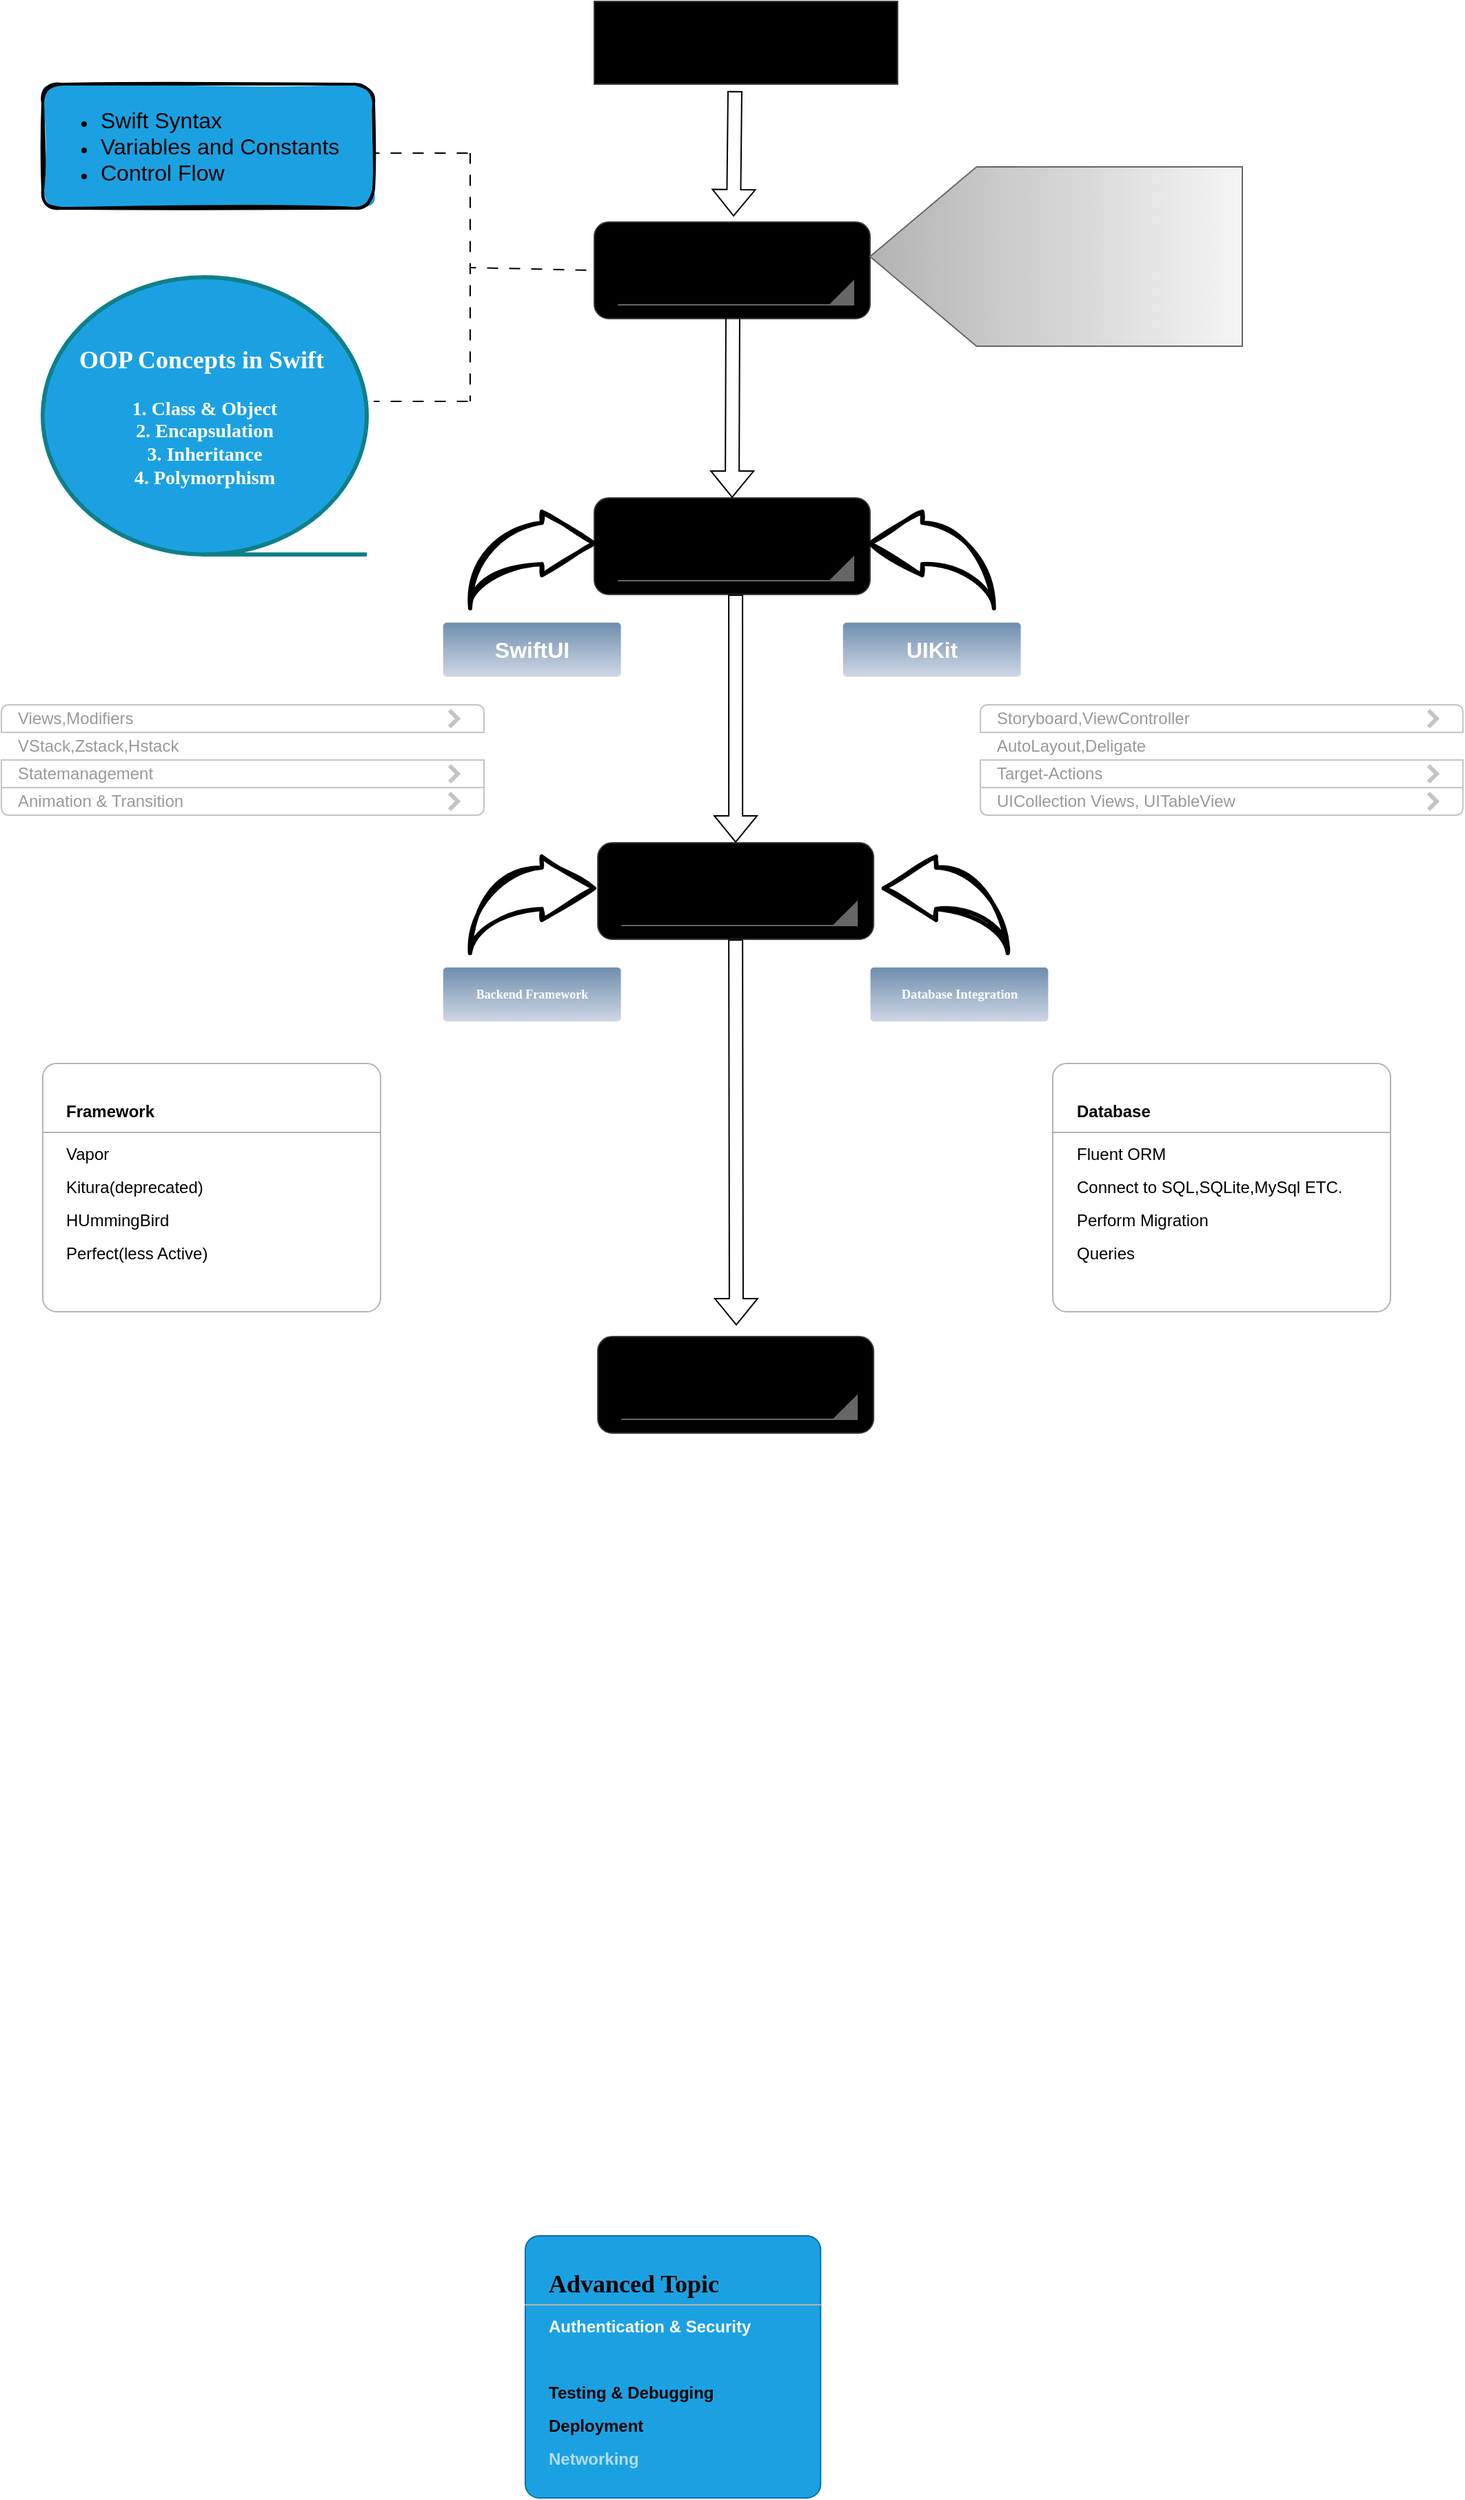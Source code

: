 <mxfile version="26.2.9">
  <diagram name="Page-1" id="k0ch-8_7bcWR2NFrH0mG">
    <mxGraphModel dx="1188" dy="802" grid="1" gridSize="10" guides="1" tooltips="1" connect="1" arrows="1" fold="1" page="1" pageScale="1" pageWidth="583" pageHeight="827" math="0" shadow="0">
      <root>
        <mxCell id="0" />
        <mxCell id="1" parent="0" />
        <mxCell id="kcwo0Z3sf4vvapoB9V6T-42" value="&lt;font style=&quot;font-size: 24px;&quot;&gt;Swift&lt;/font&gt;" style="rounded=0;whiteSpace=wrap;html=1;fillColor=light-dark(#eeeeee, #c0c0c0);strokeColor=#36393d;gradientColor=default;gradientDirection=west;" vertex="1" parent="1">
          <mxGeometry x="460" y="70" width="220" height="60" as="geometry" />
        </mxCell>
        <mxCell id="kcwo0Z3sf4vvapoB9V6T-43" value="&lt;div&gt;&lt;br&gt;&lt;/div&gt;" style="strokeWidth=1;html=1;shadow=0;dashed=0;shape=mxgraph.android.rect;rounded=1;fillColor=light-dark(#eeeeee, #c0c0c0);strokeColor=#36393d;gradientColor=default;gradientDirection=west;" vertex="1" parent="1">
          <mxGeometry x="460" y="230" width="200" height="70" as="geometry" />
        </mxCell>
        <mxCell id="kcwo0Z3sf4vvapoB9V6T-44" value="&lt;p style=&quot;caret-color: rgb(0, 0, 0); text-align: start; white-space: normal;&quot; class=&quot;p1&quot;&gt;&lt;font face=&quot;Times New Roman&quot;&gt;&lt;b style=&quot;color: light-dark(rgb(0, 0, 0), rgb(51, 153, 255));&quot;&gt;Swift Basics&lt;/b&gt;&lt;/font&gt;&lt;/p&gt;" style="strokeWidth=1;html=1;shadow=0;dashed=0;shape=mxgraph.android.spinner2;fontStyle=0;fontColor=#ffffff;align=center;verticalAlign=middle;strokeColor=#666666;fillColor=#666666;" vertex="1" parent="kcwo0Z3sf4vvapoB9V6T-43">
          <mxGeometry x="17.094" y="10.0" width="170.94" height="50.0" as="geometry" />
        </mxCell>
        <mxCell id="kcwo0Z3sf4vvapoB9V6T-46" value="&lt;h3&gt;&lt;span style=&quot;color: rgba(0, 0, 0, 0);&quot;&gt;&lt;font style=&quot;font-size: 12px;&quot; face=&quot;Times New Roman&quot;&gt;•&lt;span class=&quot;Apple-tab-span&quot;&gt;&amp;nbsp;&lt;/span&gt;Syntax, variables, control flow&lt;/font&gt;&lt;/span&gt;&lt;/h3&gt;&lt;h3&gt;&lt;font style=&quot;font-size: 12px;&quot; face=&quot;Times New Roman&quot;&gt;&lt;span style=&quot;color: rgba(0, 0, 0, 0);&quot;&gt;&lt;br&gt;&lt;/span&gt;&lt;span style=&quot;color: rgba(0, 0, 0, 0);&quot;&gt;•&lt;span class=&quot;Apple-tab-span&quot;&gt;&amp;nbsp;&lt;/span&gt;Optionals &amp;amp; Functions&lt;/span&gt;&lt;/font&gt;&lt;/h3&gt;&lt;h3&gt;&lt;font style=&quot;font-size: 12px;&quot; face=&quot;Times New Roman&quot;&gt;&lt;span style=&quot;color: rgba(0, 0, 0, 0);&quot;&gt;&lt;br&gt;&lt;/span&gt;&lt;span style=&quot;color: rgba(0, 0, 0, 0);&quot;&gt;•&lt;span class=&quot;Apple-tab-span&quot;&gt;&amp;nbsp;&lt;/span&gt;Object-Oriented Programming&lt;/span&gt;&lt;/font&gt;&lt;/h3&gt;" style="shape=offPageConnector;whiteSpace=wrap;html=1;size=0.286;align=right;fillColor=#f5f5f5;gradientColor=#b3b3b3;strokeColor=#666666;direction=south;" vertex="1" parent="1">
          <mxGeometry x="660" y="190" width="270" height="130" as="geometry" />
        </mxCell>
        <mxCell id="kcwo0Z3sf4vvapoB9V6T-47" value="&lt;p style=&quot;caret-color: rgb(0, 0, 0); color: rgb(0, 0, 0);&quot; class=&quot;p1&quot;&gt;&lt;/p&gt;&lt;ul&gt;&lt;li&gt;&lt;span style=&quot;font-size: 16px;&quot;&gt;Swift Syntax&lt;/span&gt;&lt;/li&gt;&lt;li&gt;&lt;span style=&quot;font-size: 16px;&quot;&gt;Variables and&amp;nbsp;&lt;/span&gt;&lt;font size=&quot;3&quot;&gt;Constants&lt;/font&gt;&lt;/li&gt;&lt;li&gt;&lt;font size=&quot;3&quot;&gt;Control Flow&lt;/font&gt;&lt;/li&gt;&lt;/ul&gt;&lt;p&gt;&lt;/p&gt;" style="rounded=1;whiteSpace=wrap;html=1;strokeWidth=2;fillWeight=4;hachureGap=8;hachureAngle=45;fillColor=light-dark(#1BA1E2,#70BBB2);sketch=1;fillStyle=solid;align=left;" vertex="1" parent="1">
          <mxGeometry x="60" y="130" width="240" height="90" as="geometry" />
        </mxCell>
        <mxCell id="kcwo0Z3sf4vvapoB9V6T-48" value="&lt;h2&gt;&lt;b style=&quot;color: light-dark(rgb(255, 255, 255), rgb(196, 251, 255));&quot;&gt;&lt;font face=&quot;Times New Roman&quot;&gt;OOP Concepts in Swift&amp;nbsp;&lt;/font&gt;&lt;/b&gt;&lt;/h2&gt;&lt;div&gt;&lt;b&gt;&lt;font face=&quot;Times New Roman&quot;&gt;&lt;h3 style=&quot;color: light-dark(rgb(255, 255, 255), rgb(83, 213, 253));&quot;&gt;&lt;b&gt;1. Class &amp;amp; Object&lt;br&gt;&lt;/b&gt;&lt;b&gt;2. Encapsulation&lt;br&gt;&lt;/b&gt;&lt;b&gt;3. Inheritance&lt;br&gt;&lt;/b&gt;&lt;b&gt;4. Polymorphism&lt;/b&gt;&lt;/h3&gt;&lt;/font&gt;&lt;/b&gt;&lt;/div&gt;" style="shape=tapeData;whiteSpace=wrap;html=1;perimeter=ellipsePerimeter;fillColor=light-dark(#1BA1E2,#70BBB2);strokeColor=light-dark(#0e8088, #ffffff);fillStyle=solid;strokeWidth=3;" vertex="1" parent="1">
          <mxGeometry x="60" y="270" width="235" height="201" as="geometry" />
        </mxCell>
        <mxCell id="kcwo0Z3sf4vvapoB9V6T-49" value="" style="endArrow=none;html=1;rounded=0;entryX=0;entryY=0.5;entryDx=0;entryDy=0;flowAnimation=1;" edge="1" parent="1" target="kcwo0Z3sf4vvapoB9V6T-43">
          <mxGeometry width="50" height="50" relative="1" as="geometry">
            <mxPoint x="370" y="263" as="sourcePoint" />
            <mxPoint x="390" y="250" as="targetPoint" />
          </mxGeometry>
        </mxCell>
        <mxCell id="kcwo0Z3sf4vvapoB9V6T-50" value="" style="endArrow=none;html=1;rounded=0;entryX=0;entryY=0.5;entryDx=0;entryDy=0;flowAnimation=1;" edge="1" parent="1">
          <mxGeometry width="50" height="50" relative="1" as="geometry">
            <mxPoint x="300" y="180" as="sourcePoint" />
            <mxPoint x="370" y="180" as="targetPoint" />
          </mxGeometry>
        </mxCell>
        <mxCell id="kcwo0Z3sf4vvapoB9V6T-51" value="" style="endArrow=none;html=1;rounded=0;entryX=0;entryY=0.5;entryDx=0;entryDy=0;flowAnimation=1;" edge="1" parent="1">
          <mxGeometry width="50" height="50" relative="1" as="geometry">
            <mxPoint x="300" y="360" as="sourcePoint" />
            <mxPoint x="370" y="360" as="targetPoint" />
          </mxGeometry>
        </mxCell>
        <mxCell id="kcwo0Z3sf4vvapoB9V6T-52" value="" style="endArrow=none;html=1;rounded=0;flowAnimation=1;" edge="1" parent="1">
          <mxGeometry width="50" height="50" relative="1" as="geometry">
            <mxPoint x="370" y="360" as="sourcePoint" />
            <mxPoint x="370" y="180" as="targetPoint" />
          </mxGeometry>
        </mxCell>
        <mxCell id="kcwo0Z3sf4vvapoB9V6T-70" value="&lt;div&gt;&lt;br&gt;&lt;/div&gt;" style="strokeWidth=1;html=1;shadow=0;dashed=0;shape=mxgraph.android.rect;rounded=1;fillColor=light-dark(#eeeeee, #c0c0c0);strokeColor=#36393d;gradientColor=default;gradientDirection=west;" vertex="1" parent="1">
          <mxGeometry x="460" y="430" width="200" height="70" as="geometry" />
        </mxCell>
        <mxCell id="kcwo0Z3sf4vvapoB9V6T-71" value="&lt;p style=&quot;caret-color: rgb(0, 0, 0); text-align: start; white-space: normal;&quot; class=&quot;p1&quot;&gt;&lt;b&gt;&lt;font style=&quot;color: light-dark(rgb(0, 0, 0), rgb(116, 167, 254));&quot; face=&quot;Times New Roman&quot;&gt;UI Dev&lt;/font&gt;&lt;/b&gt;&lt;/p&gt;" style="strokeWidth=1;html=1;shadow=0;dashed=0;shape=mxgraph.android.spinner2;fontStyle=0;fontColor=#ffffff;align=center;verticalAlign=middle;strokeColor=#666666;fillColor=#666666;" vertex="1" parent="kcwo0Z3sf4vvapoB9V6T-70">
          <mxGeometry x="17.094" y="10" width="170.94" height="50" as="geometry" />
        </mxCell>
        <mxCell id="kcwo0Z3sf4vvapoB9V6T-72" value="&lt;b&gt;&lt;font style=&quot;font-size: 16px;&quot;&gt;SwiftUI&lt;/font&gt;&lt;/b&gt;" style="html=1;shadow=0;dashed=0;shape=mxgraph.ios.rrect;rSize=3;fontSize=8;fontColor=#ffffff;strokeColor=#ffffff;fillColor=#497198;gradientColor=#c5cee1;opacity=80;whiteSpace=wrap;sketch=0;hachureGap=4;pointerEvents=0;fontFamily=Helvetica;" vertex="1" parent="1">
          <mxGeometry x="350" y="520" width="129.75" height="40" as="geometry" />
        </mxCell>
        <mxCell id="kcwo0Z3sf4vvapoB9V6T-73" value="&lt;font style=&quot;font-size: 16px;&quot;&gt;&lt;b&gt;UIKit&lt;/b&gt;&lt;/font&gt;" style="html=1;shadow=0;dashed=0;shape=mxgraph.ios.rrect;rSize=3;fontSize=8;fontColor=#ffffff;strokeColor=#ffffff;fillColor=#497198;gradientColor=#c5cee1;opacity=80;whiteSpace=wrap;sketch=0;hachureGap=4;pointerEvents=0;fontFamily=Helvetica;" vertex="1" parent="1">
          <mxGeometry x="640" y="520" width="129.75" height="40" as="geometry" />
        </mxCell>
        <mxCell id="kcwo0Z3sf4vvapoB9V6T-74" value="" style="shape=flexArrow;endArrow=classic;html=1;rounded=0;exitX=0.4;exitY=1.083;exitDx=0;exitDy=0;exitPerimeter=0;entryX=0.458;entryY=-0.061;entryDx=0;entryDy=0;entryPerimeter=0;" edge="1" parent="1">
          <mxGeometry width="50" height="50" relative="1" as="geometry">
            <mxPoint x="562" y="134.98" as="sourcePoint" />
            <mxPoint x="561.02" y="225.974" as="targetPoint" />
          </mxGeometry>
        </mxCell>
        <mxCell id="kcwo0Z3sf4vvapoB9V6T-75" value="" style="shape=flexArrow;endArrow=classic;html=1;rounded=0;exitX=0.4;exitY=1.083;exitDx=0;exitDy=0;exitPerimeter=0;entryX=0.5;entryY=0;entryDx=0;entryDy=0;" edge="1" parent="1" target="kcwo0Z3sf4vvapoB9V6T-70">
          <mxGeometry width="50" height="50" relative="1" as="geometry">
            <mxPoint x="560.48" y="296" as="sourcePoint" />
            <mxPoint x="559.5" y="386.994" as="targetPoint" />
          </mxGeometry>
        </mxCell>
        <mxCell id="kcwo0Z3sf4vvapoB9V6T-76" value="" style="html=1;shadow=0;dashed=0;align=center;verticalAlign=middle;shape=mxgraph.arrows2.jumpInArrow;dy=15;dx=38;arrowHead=46;strokeWidth=3;sketch=1;curveFitting=1;jiggle=2;" vertex="1" parent="1">
          <mxGeometry x="370" y="440" width="90" height="70" as="geometry" />
        </mxCell>
        <mxCell id="kcwo0Z3sf4vvapoB9V6T-77" value="" style="html=1;shadow=0;dashed=0;align=center;verticalAlign=middle;shape=mxgraph.arrows2.jumpInArrow;dy=15;dx=38;arrowHead=46;flipV=0;flipH=1;strokeWidth=3;sketch=1;curveFitting=1;jiggle=2;" vertex="1" parent="1">
          <mxGeometry x="659.88" y="440" width="90" height="70" as="geometry" />
        </mxCell>
        <mxCell id="kcwo0Z3sf4vvapoB9V6T-78" value="" style="swimlane;shape=mxgraph.bootstrap.anchor;strokeColor=#C4C4C4;fillColor=#ffffff;fontColor=#999999;fontStyle=0;childLayout=stackLayout;horizontal=1;startSize=0;horizontalStack=0;resizeParent=1;resizeParentMax=0;resizeLast=0;collapsible=0;marginBottom=0;whiteSpace=wrap;html=1;" vertex="1" parent="1">
          <mxGeometry x="30" y="580" width="350" height="80" as="geometry" />
        </mxCell>
        <mxCell id="kcwo0Z3sf4vvapoB9V6T-79" value="Views,Modifiers" style="text;strokeColor=inherit;align=left;verticalAlign=middle;spacingLeft=10;spacingRight=10;overflow=hidden;points=[[0,0.5],[1,0.5]];portConstraint=eastwest;rotatable=0;whiteSpace=wrap;html=1;shape=mxgraph.bootstrap.topButton;rSize=5;fillColor=inherit;fontColor=inherit;fontSize=12;" vertex="1" parent="kcwo0Z3sf4vvapoB9V6T-78">
          <mxGeometry width="350" height="20" as="geometry" />
        </mxCell>
        <mxCell id="kcwo0Z3sf4vvapoB9V6T-80" value="" style="shape=mxgraph.ios7.misc.right;strokeColor=#C4C4C4;strokeWidth=3;" vertex="1" parent="kcwo0Z3sf4vvapoB9V6T-79">
          <mxGeometry x="1" y="0.5" width="6" height="12" relative="1" as="geometry">
            <mxPoint x="-25" y="-6" as="offset" />
          </mxGeometry>
        </mxCell>
        <mxCell id="kcwo0Z3sf4vvapoB9V6T-81" value="VStack,Zstack,Hstack" style="text;align=left;verticalAlign=middle;spacingLeft=10;spacingRight=10;overflow=hidden;points=[[0,0.5],[1,0.5]];portConstraint=eastwest;rotatable=0;whiteSpace=wrap;html=1;rSize=5;fillColor=none;fontSize=12;fontStyle=0;fontColor=inherit;fontFamily=Helvetica;" vertex="1" parent="kcwo0Z3sf4vvapoB9V6T-78">
          <mxGeometry y="20" width="350" height="20" as="geometry" />
        </mxCell>
        <mxCell id="kcwo0Z3sf4vvapoB9V6T-82" value="" style="shape=mxgraph.ios7.misc.right;strokeColor=inherit;strokeWidth=3;align=left;verticalAlign=middle;spacingLeft=10;spacingRight=10;fontFamily=Helvetica;fontSize=12;fontColor=inherit;fillColor=inherit;gradientColor=none;" vertex="1" parent="kcwo0Z3sf4vvapoB9V6T-81">
          <mxGeometry x="1" y="0.5" width="6" height="12" relative="1" as="geometry">
            <mxPoint x="-25" y="-6" as="offset" />
          </mxGeometry>
        </mxCell>
        <mxCell id="kcwo0Z3sf4vvapoB9V6T-83" value="Statemanagement" style="text;strokeColor=inherit;align=left;verticalAlign=middle;spacingLeft=10;spacingRight=10;overflow=hidden;points=[[0,0.5],[1,0.5]];portConstraint=eastwest;rotatable=0;whiteSpace=wrap;html=1;rSize=5;fillColor=inherit;fontColor=inherit;fontSize=12;" vertex="1" parent="kcwo0Z3sf4vvapoB9V6T-78">
          <mxGeometry y="40" width="350" height="20" as="geometry" />
        </mxCell>
        <mxCell id="kcwo0Z3sf4vvapoB9V6T-84" value="" style="shape=mxgraph.ios7.misc.right;strokeColor=#C4C4C4;strokeWidth=3;" vertex="1" parent="kcwo0Z3sf4vvapoB9V6T-83">
          <mxGeometry x="1" y="0.5" width="6" height="12" relative="1" as="geometry">
            <mxPoint x="-25" y="-6" as="offset" />
          </mxGeometry>
        </mxCell>
        <mxCell id="kcwo0Z3sf4vvapoB9V6T-85" value="Animation &amp;amp; Transition" style="text;strokeColor=inherit;align=left;verticalAlign=middle;spacingLeft=10;spacingRight=10;overflow=hidden;points=[[0,0.5],[1,0.5]];portConstraint=eastwest;rotatable=0;whiteSpace=wrap;html=1;shape=mxgraph.bootstrap.bottomButton;rSize=5;fillColor=inherit;fontColor=inherit;fontSize=12;" vertex="1" parent="kcwo0Z3sf4vvapoB9V6T-78">
          <mxGeometry y="60" width="350" height="20" as="geometry" />
        </mxCell>
        <mxCell id="kcwo0Z3sf4vvapoB9V6T-86" value="" style="shape=mxgraph.ios7.misc.right;strokeColor=#C4C4C4;strokeWidth=3;" vertex="1" parent="kcwo0Z3sf4vvapoB9V6T-85">
          <mxGeometry x="1" y="0.5" width="6" height="12" relative="1" as="geometry">
            <mxPoint x="-25" y="-6" as="offset" />
          </mxGeometry>
        </mxCell>
        <mxCell id="kcwo0Z3sf4vvapoB9V6T-87" value="" style="swimlane;shape=mxgraph.bootstrap.anchor;strokeColor=#C4C4C4;fillColor=#ffffff;fontColor=#999999;fontStyle=0;childLayout=stackLayout;horizontal=1;startSize=0;horizontalStack=0;resizeParent=1;resizeParentMax=0;resizeLast=0;collapsible=0;marginBottom=0;whiteSpace=wrap;html=1;" vertex="1" parent="1">
          <mxGeometry x="740" y="580" width="350" height="80" as="geometry" />
        </mxCell>
        <mxCell id="kcwo0Z3sf4vvapoB9V6T-88" value="Storyboard,ViewController" style="text;strokeColor=inherit;align=left;verticalAlign=middle;spacingLeft=10;spacingRight=10;overflow=hidden;points=[[0,0.5],[1,0.5]];portConstraint=eastwest;rotatable=0;whiteSpace=wrap;html=1;shape=mxgraph.bootstrap.topButton;rSize=5;fillColor=inherit;fontColor=inherit;fontSize=12;" vertex="1" parent="kcwo0Z3sf4vvapoB9V6T-87">
          <mxGeometry width="350" height="20" as="geometry" />
        </mxCell>
        <mxCell id="kcwo0Z3sf4vvapoB9V6T-89" value="" style="shape=mxgraph.ios7.misc.right;strokeColor=#C4C4C4;strokeWidth=3;" vertex="1" parent="kcwo0Z3sf4vvapoB9V6T-88">
          <mxGeometry x="1" y="0.5" width="6" height="12" relative="1" as="geometry">
            <mxPoint x="-25" y="-6" as="offset" />
          </mxGeometry>
        </mxCell>
        <mxCell id="kcwo0Z3sf4vvapoB9V6T-90" value="AutoLayout,Deligate" style="text;align=left;verticalAlign=middle;spacingLeft=10;spacingRight=10;overflow=hidden;points=[[0,0.5],[1,0.5]];portConstraint=eastwest;rotatable=0;whiteSpace=wrap;html=1;rSize=5;fillColor=none;fontSize=12;fontStyle=0;fontColor=inherit;fontFamily=Helvetica;" vertex="1" parent="kcwo0Z3sf4vvapoB9V6T-87">
          <mxGeometry y="20" width="350" height="20" as="geometry" />
        </mxCell>
        <mxCell id="kcwo0Z3sf4vvapoB9V6T-91" value="" style="shape=mxgraph.ios7.misc.right;strokeColor=inherit;strokeWidth=3;align=left;verticalAlign=middle;spacingLeft=10;spacingRight=10;fontFamily=Helvetica;fontSize=12;fontColor=inherit;fillColor=inherit;gradientColor=none;" vertex="1" parent="kcwo0Z3sf4vvapoB9V6T-90">
          <mxGeometry x="1" y="0.5" width="6" height="12" relative="1" as="geometry">
            <mxPoint x="-25" y="-6" as="offset" />
          </mxGeometry>
        </mxCell>
        <mxCell id="kcwo0Z3sf4vvapoB9V6T-92" value="Target-Actions" style="text;strokeColor=inherit;align=left;verticalAlign=middle;spacingLeft=10;spacingRight=10;overflow=hidden;points=[[0,0.5],[1,0.5]];portConstraint=eastwest;rotatable=0;whiteSpace=wrap;html=1;rSize=5;fillColor=inherit;fontColor=inherit;fontSize=12;" vertex="1" parent="kcwo0Z3sf4vvapoB9V6T-87">
          <mxGeometry y="40" width="350" height="20" as="geometry" />
        </mxCell>
        <mxCell id="kcwo0Z3sf4vvapoB9V6T-93" value="" style="shape=mxgraph.ios7.misc.right;strokeColor=#C4C4C4;strokeWidth=3;" vertex="1" parent="kcwo0Z3sf4vvapoB9V6T-92">
          <mxGeometry x="1" y="0.5" width="6" height="12" relative="1" as="geometry">
            <mxPoint x="-25" y="-6" as="offset" />
          </mxGeometry>
        </mxCell>
        <mxCell id="kcwo0Z3sf4vvapoB9V6T-94" value="UICollection Views, UITableView" style="text;strokeColor=inherit;align=left;verticalAlign=middle;spacingLeft=10;spacingRight=10;overflow=hidden;points=[[0,0.5],[1,0.5]];portConstraint=eastwest;rotatable=0;whiteSpace=wrap;html=1;shape=mxgraph.bootstrap.bottomButton;rSize=5;fillColor=inherit;fontColor=inherit;fontSize=12;" vertex="1" parent="kcwo0Z3sf4vvapoB9V6T-87">
          <mxGeometry y="60" width="350" height="20" as="geometry" />
        </mxCell>
        <mxCell id="kcwo0Z3sf4vvapoB9V6T-95" value="" style="shape=mxgraph.ios7.misc.right;strokeColor=#C4C4C4;strokeWidth=3;" vertex="1" parent="kcwo0Z3sf4vvapoB9V6T-94">
          <mxGeometry x="1" y="0.5" width="6" height="12" relative="1" as="geometry">
            <mxPoint x="-25" y="-6" as="offset" />
          </mxGeometry>
        </mxCell>
        <mxCell id="kcwo0Z3sf4vvapoB9V6T-96" value="&lt;div&gt;&lt;br&gt;&lt;/div&gt;" style="strokeWidth=1;html=1;shadow=0;dashed=0;shape=mxgraph.android.rect;rounded=1;fillColor=light-dark(#eeeeee, #c0c0c0);strokeColor=#36393d;gradientColor=default;gradientDirection=west;" vertex="1" parent="1">
          <mxGeometry x="462.56" y="680" width="200" height="70" as="geometry" />
        </mxCell>
        <mxCell id="kcwo0Z3sf4vvapoB9V6T-97" value="&lt;h4&gt;&lt;font style=&quot;color: light-dark(transparent, rgb(51, 153, 255));&quot; face=&quot;Times New Roman&quot;&gt;Backend Dev&lt;/font&gt;&lt;/h4&gt;" style="strokeWidth=1;html=1;shadow=0;dashed=0;shape=mxgraph.android.spinner2;fontStyle=0;fontColor=#ffffff;align=center;verticalAlign=middle;strokeColor=#666666;fillColor=#666666;" vertex="1" parent="kcwo0Z3sf4vvapoB9V6T-96">
          <mxGeometry x="17.094" y="10" width="170.94" height="50" as="geometry" />
        </mxCell>
        <mxCell id="kcwo0Z3sf4vvapoB9V6T-98" value="" style="shape=flexArrow;endArrow=classic;html=1;rounded=0;exitX=0.4;exitY=1.083;exitDx=0;exitDy=0;exitPerimeter=0;entryX=0.5;entryY=0;entryDx=0;entryDy=0;" edge="1" parent="1" target="kcwo0Z3sf4vvapoB9V6T-96">
          <mxGeometry width="50" height="50" relative="1" as="geometry">
            <mxPoint x="562.54" y="500" as="sourcePoint" />
            <mxPoint x="562.06" y="634" as="targetPoint" />
          </mxGeometry>
        </mxCell>
        <mxCell id="kcwo0Z3sf4vvapoB9V6T-104" value="&lt;h3&gt;&lt;b&gt;&lt;font face=&quot;Times New Roman&quot; style=&quot;font-size: 9px;&quot;&gt;Backend Framework&lt;/font&gt;&lt;/b&gt;&lt;/h3&gt;" style="html=1;shadow=0;dashed=0;shape=mxgraph.ios.rrect;rSize=3;fontSize=8;fontColor=#ffffff;strokeColor=#ffffff;fillColor=#497198;gradientColor=#c5cee1;opacity=80;whiteSpace=wrap;sketch=0;hachureGap=4;pointerEvents=0;fontFamily=Helvetica;" vertex="1" parent="1">
          <mxGeometry x="350" y="770" width="129.75" height="40" as="geometry" />
        </mxCell>
        <mxCell id="kcwo0Z3sf4vvapoB9V6T-105" value="" style="rounded=1;whiteSpace=wrap;html=1;strokeColor=#B3B3B3;arcSize=20;absoluteArcSize=1;" vertex="1" parent="1">
          <mxGeometry x="60" y="840" width="245" height="180" as="geometry" />
        </mxCell>
        <mxCell id="kcwo0Z3sf4vvapoB9V6T-106" value="Framework" style="shape=partialRectangle;whiteSpace=wrap;html=1;top=0;left=0;fillColor=none;right=0;fontStyle=1;align=left;strokeColor=#B3B3B3;spacingLeft=15;part=1;resizeWidth=1;" vertex="1" parent="kcwo0Z3sf4vvapoB9V6T-105">
          <mxGeometry width="245.0" height="30" relative="1" as="geometry">
            <mxPoint y="20" as="offset" />
          </mxGeometry>
        </mxCell>
        <mxCell id="kcwo0Z3sf4vvapoB9V6T-107" value="Vapor" style="text;html=1;strokeColor=none;fillColor=none;align=left;verticalAlign=middle;whiteSpace=wrap;rounded=0;spacingLeft=15;part=1;resizeWidth=1;" vertex="1" parent="kcwo0Z3sf4vvapoB9V6T-105">
          <mxGeometry width="245.0" height="24" relative="1" as="geometry">
            <mxPoint y="54" as="offset" />
          </mxGeometry>
        </mxCell>
        <mxCell id="kcwo0Z3sf4vvapoB9V6T-108" value="Kitura(deprecated)" style="text;html=1;strokeColor=none;fillColor=none;align=left;verticalAlign=middle;whiteSpace=wrap;rounded=0;spacingLeft=15;part=1;resizeWidth=1;" vertex="1" parent="kcwo0Z3sf4vvapoB9V6T-105">
          <mxGeometry width="245.0" height="24" relative="1" as="geometry">
            <mxPoint y="78" as="offset" />
          </mxGeometry>
        </mxCell>
        <mxCell id="kcwo0Z3sf4vvapoB9V6T-109" value="HUmmingBird" style="text;html=1;strokeColor=none;fillColor=none;align=left;verticalAlign=middle;whiteSpace=wrap;rounded=0;spacingLeft=15;part=1;resizeWidth=1;" vertex="1" parent="kcwo0Z3sf4vvapoB9V6T-105">
          <mxGeometry width="245.0" height="24" relative="1" as="geometry">
            <mxPoint y="102" as="offset" />
          </mxGeometry>
        </mxCell>
        <mxCell id="kcwo0Z3sf4vvapoB9V6T-110" value="Perfect(less Active)" style="text;html=1;strokeColor=none;fillColor=none;align=left;verticalAlign=middle;whiteSpace=wrap;rounded=0;spacingLeft=15;part=1;resizeWidth=1;" vertex="1" parent="kcwo0Z3sf4vvapoB9V6T-105">
          <mxGeometry width="245.0" height="24" relative="1" as="geometry">
            <mxPoint y="126" as="offset" />
          </mxGeometry>
        </mxCell>
        <mxCell id="kcwo0Z3sf4vvapoB9V6T-112" value="" style="rounded=1;whiteSpace=wrap;html=1;strokeColor=#B3B3B3;arcSize=20;absoluteArcSize=1;" vertex="1" parent="1">
          <mxGeometry x="792.5" y="840" width="245" height="180" as="geometry" />
        </mxCell>
        <mxCell id="kcwo0Z3sf4vvapoB9V6T-113" value="Database" style="shape=partialRectangle;whiteSpace=wrap;html=1;top=0;left=0;fillColor=none;right=0;fontStyle=1;align=left;strokeColor=#B3B3B3;spacingLeft=15;part=1;resizeWidth=1;" vertex="1" parent="kcwo0Z3sf4vvapoB9V6T-112">
          <mxGeometry width="245.0" height="30" relative="1" as="geometry">
            <mxPoint y="20" as="offset" />
          </mxGeometry>
        </mxCell>
        <mxCell id="kcwo0Z3sf4vvapoB9V6T-114" value="Fluent ORM" style="text;html=1;strokeColor=none;fillColor=none;align=left;verticalAlign=middle;whiteSpace=wrap;rounded=0;spacingLeft=15;part=1;resizeWidth=1;" vertex="1" parent="kcwo0Z3sf4vvapoB9V6T-112">
          <mxGeometry width="245.0" height="24" relative="1" as="geometry">
            <mxPoint y="54" as="offset" />
          </mxGeometry>
        </mxCell>
        <mxCell id="kcwo0Z3sf4vvapoB9V6T-115" value="Connect to SQL,SQLite,MySql ETC." style="text;html=1;strokeColor=none;fillColor=none;align=left;verticalAlign=middle;whiteSpace=wrap;rounded=0;spacingLeft=15;part=1;resizeWidth=1;" vertex="1" parent="kcwo0Z3sf4vvapoB9V6T-112">
          <mxGeometry width="245.0" height="24" relative="1" as="geometry">
            <mxPoint y="78" as="offset" />
          </mxGeometry>
        </mxCell>
        <mxCell id="kcwo0Z3sf4vvapoB9V6T-116" value="Perform Migration" style="text;html=1;strokeColor=none;fillColor=none;align=left;verticalAlign=middle;whiteSpace=wrap;rounded=0;spacingLeft=15;part=1;resizeWidth=1;" vertex="1" parent="kcwo0Z3sf4vvapoB9V6T-112">
          <mxGeometry width="245.0" height="24" relative="1" as="geometry">
            <mxPoint y="102" as="offset" />
          </mxGeometry>
        </mxCell>
        <mxCell id="kcwo0Z3sf4vvapoB9V6T-117" value="Queries" style="text;html=1;strokeColor=none;fillColor=none;align=left;verticalAlign=middle;whiteSpace=wrap;rounded=0;spacingLeft=15;part=1;resizeWidth=1;" vertex="1" parent="kcwo0Z3sf4vvapoB9V6T-112">
          <mxGeometry width="245.0" height="24" relative="1" as="geometry">
            <mxPoint y="126" as="offset" />
          </mxGeometry>
        </mxCell>
        <mxCell id="kcwo0Z3sf4vvapoB9V6T-118" value="&lt;div&gt;&lt;br&gt;&lt;/div&gt;" style="strokeWidth=1;html=1;shadow=0;dashed=0;shape=mxgraph.android.rect;rounded=1;fillColor=light-dark(#eeeeee, #c0c0c0);strokeColor=#36393d;gradientColor=default;gradientDirection=west;" vertex="1" parent="1">
          <mxGeometry x="462.56" y="1038" width="200" height="70" as="geometry" />
        </mxCell>
        <mxCell id="kcwo0Z3sf4vvapoB9V6T-119" value="&lt;h4&gt;&lt;p style=&quot;caret-color: rgb(0, 0, 0); text-align: start; white-space: normal;&quot; class=&quot;p1&quot;&gt;&lt;font style=&quot;color: light-dark(rgb(0, 0, 0), rgb(51, 153, 255));&quot; face=&quot;Times New Roman&quot;&gt;Advanced Topics&lt;/font&gt;&lt;/p&gt;&lt;/h4&gt;" style="strokeWidth=1;html=1;shadow=0;dashed=0;shape=mxgraph.android.spinner2;fontStyle=0;fontColor=#ffffff;align=center;verticalAlign=middle;strokeColor=#666666;fillColor=#666666;" vertex="1" parent="kcwo0Z3sf4vvapoB9V6T-118">
          <mxGeometry x="17.094" y="10" width="170.94" height="50" as="geometry" />
        </mxCell>
        <mxCell id="kcwo0Z3sf4vvapoB9V6T-120" value="&lt;h3&gt;&lt;b&gt;&lt;font face=&quot;Times New Roman&quot;&gt;Database Integration&lt;/font&gt;&lt;/b&gt;&lt;/h3&gt;" style="html=1;shadow=0;dashed=0;shape=mxgraph.ios.rrect;rSize=3;fontSize=8;fontColor=#ffffff;strokeColor=#ffffff;fillColor=#497198;gradientColor=#c5cee1;opacity=80;whiteSpace=wrap;sketch=0;hachureGap=4;pointerEvents=0;fontFamily=Helvetica;" vertex="1" parent="1">
          <mxGeometry x="659.88" y="770" width="129.75" height="40" as="geometry" />
        </mxCell>
        <mxCell id="kcwo0Z3sf4vvapoB9V6T-121" value="" style="html=1;shadow=0;dashed=0;align=center;verticalAlign=middle;shape=mxgraph.arrows2.jumpInArrow;dy=15;dx=38;arrowHead=46;flipV=0;flipH=1;strokeWidth=3;sketch=1;curveFitting=1;jiggle=2;" vertex="1" parent="1">
          <mxGeometry x="669.88" y="690" width="90" height="70" as="geometry" />
        </mxCell>
        <mxCell id="kcwo0Z3sf4vvapoB9V6T-122" value="" style="html=1;shadow=0;dashed=0;align=center;verticalAlign=middle;shape=mxgraph.arrows2.jumpInArrow;dy=15;dx=38;arrowHead=46;strokeWidth=3;sketch=1;curveFitting=1;jiggle=2;" vertex="1" parent="1">
          <mxGeometry x="369.88" y="690" width="90" height="70" as="geometry" />
        </mxCell>
        <mxCell id="kcwo0Z3sf4vvapoB9V6T-123" value="" style="shape=flexArrow;endArrow=classic;html=1;rounded=0;exitX=0.5;exitY=1;exitDx=0;exitDy=0;" edge="1" parent="1" source="kcwo0Z3sf4vvapoB9V6T-96">
          <mxGeometry width="50" height="50" relative="1" as="geometry">
            <mxPoint x="567.62" y="750" as="sourcePoint" />
            <mxPoint x="563" y="1030" as="targetPoint" />
          </mxGeometry>
        </mxCell>
        <mxCell id="kcwo0Z3sf4vvapoB9V6T-124" value="" style="rounded=1;whiteSpace=wrap;html=1;arcSize=20;absoluteArcSize=1;fillColor=#1ba1e2;fontColor=#ffffff;strokeColor=#006EAF;" vertex="1" parent="1">
          <mxGeometry x="410" y="1690" width="214.159" height="190" as="geometry" />
        </mxCell>
        <mxCell id="kcwo0Z3sf4vvapoB9V6T-125" value="&lt;h2&gt;&lt;font face=&quot;Times New Roman&quot;&gt;Advanced Topic&lt;/font&gt;&lt;/h2&gt;" style="shape=partialRectangle;whiteSpace=wrap;html=1;top=0;left=0;fillColor=none;right=0;fontStyle=1;align=left;strokeColor=#B3B3B3;spacingLeft=15;part=1;resizeWidth=1;" vertex="1" parent="kcwo0Z3sf4vvapoB9V6T-124">
          <mxGeometry width="214.159" height="30" relative="1" as="geometry">
            <mxPoint y="20" as="offset" />
          </mxGeometry>
        </mxCell>
        <mxCell id="kcwo0Z3sf4vvapoB9V6T-126" value="&lt;p style=&quot;caret-color: rgb(0, 0, 0);&quot; class=&quot;p1&quot;&gt;&lt;b style=&quot;color: light-dark(rgb(255, 255, 255), rgb(196, 251, 255));&quot;&gt;Authentication &amp;amp; Security&lt;/b&gt;&lt;/p&gt;" style="text;html=1;strokeColor=none;fillColor=none;align=left;verticalAlign=middle;whiteSpace=wrap;rounded=0;spacingLeft=15;part=1;resizeWidth=1;" vertex="1" parent="kcwo0Z3sf4vvapoB9V6T-124">
          <mxGeometry width="214.159" height="24" relative="1" as="geometry">
            <mxPoint y="54" as="offset" />
          </mxGeometry>
        </mxCell>
        <mxCell id="kcwo0Z3sf4vvapoB9V6T-127" value="&lt;p style=&quot;caret-color: rgb(0, 0, 0);&quot; class=&quot;p1&quot;&gt;&lt;b style=&quot;color: light-dark(rgb(27, 161, 226), rgb(112, 187, 178));&quot;&gt;API Development&lt;/b&gt;&lt;/p&gt;" style="text;html=1;strokeColor=none;fillColor=none;align=left;verticalAlign=middle;whiteSpace=wrap;rounded=0;spacingLeft=15;part=1;resizeWidth=1;" vertex="1" parent="kcwo0Z3sf4vvapoB9V6T-124">
          <mxGeometry width="214.159" height="24" relative="1" as="geometry">
            <mxPoint y="78" as="offset" />
          </mxGeometry>
        </mxCell>
        <mxCell id="kcwo0Z3sf4vvapoB9V6T-128" value="&lt;p style=&quot;caret-color: rgb(0, 0, 0); color: rgb(0, 0, 0);&quot; class=&quot;p1&quot;&gt;&lt;b&gt;Testing &amp;amp; Debugging&lt;/b&gt;&lt;/p&gt;" style="text;html=1;strokeColor=none;fillColor=none;align=left;verticalAlign=middle;whiteSpace=wrap;rounded=0;spacingLeft=15;part=1;resizeWidth=1;" vertex="1" parent="kcwo0Z3sf4vvapoB9V6T-124">
          <mxGeometry width="214.159" height="24" relative="1" as="geometry">
            <mxPoint y="102" as="offset" />
          </mxGeometry>
        </mxCell>
        <mxCell id="kcwo0Z3sf4vvapoB9V6T-129" value="&lt;p style=&quot;caret-color: rgb(0, 0, 0); color: rgb(0, 0, 0);&quot; class=&quot;p1&quot;&gt;&lt;b&gt;Deployment&lt;/b&gt;&lt;/p&gt;" style="text;html=1;strokeColor=none;fillColor=none;align=left;verticalAlign=middle;whiteSpace=wrap;rounded=0;spacingLeft=15;part=1;resizeWidth=1;" vertex="1" parent="kcwo0Z3sf4vvapoB9V6T-124">
          <mxGeometry width="214.159" height="24" relative="1" as="geometry">
            <mxPoint y="126" as="offset" />
          </mxGeometry>
        </mxCell>
        <mxCell id="kcwo0Z3sf4vvapoB9V6T-130" value="&lt;p style=&quot;caret-color: rgb(0, 0, 0);&quot; class=&quot;p1&quot;&gt;&lt;span style=&quot;color: light-dark(rgb(177, 221, 240), rgb(143, 254, 178));&quot;&gt;&lt;span class=&quot;s1&quot;&gt;&lt;span class=&quot;Apple-tab-span&quot;&gt;&lt;/span&gt;&lt;/span&gt;&lt;b&gt;Networking&lt;/b&gt;&lt;/span&gt;&lt;/p&gt;" style="text;html=1;strokeColor=none;fillColor=none;align=left;verticalAlign=middle;whiteSpace=wrap;rounded=0;spacingLeft=15;part=1;resizeWidth=1;" vertex="1" parent="kcwo0Z3sf4vvapoB9V6T-124">
          <mxGeometry width="214.159" height="24" relative="1" as="geometry">
            <mxPoint y="150" as="offset" />
          </mxGeometry>
        </mxCell>
      </root>
    </mxGraphModel>
  </diagram>
</mxfile>
